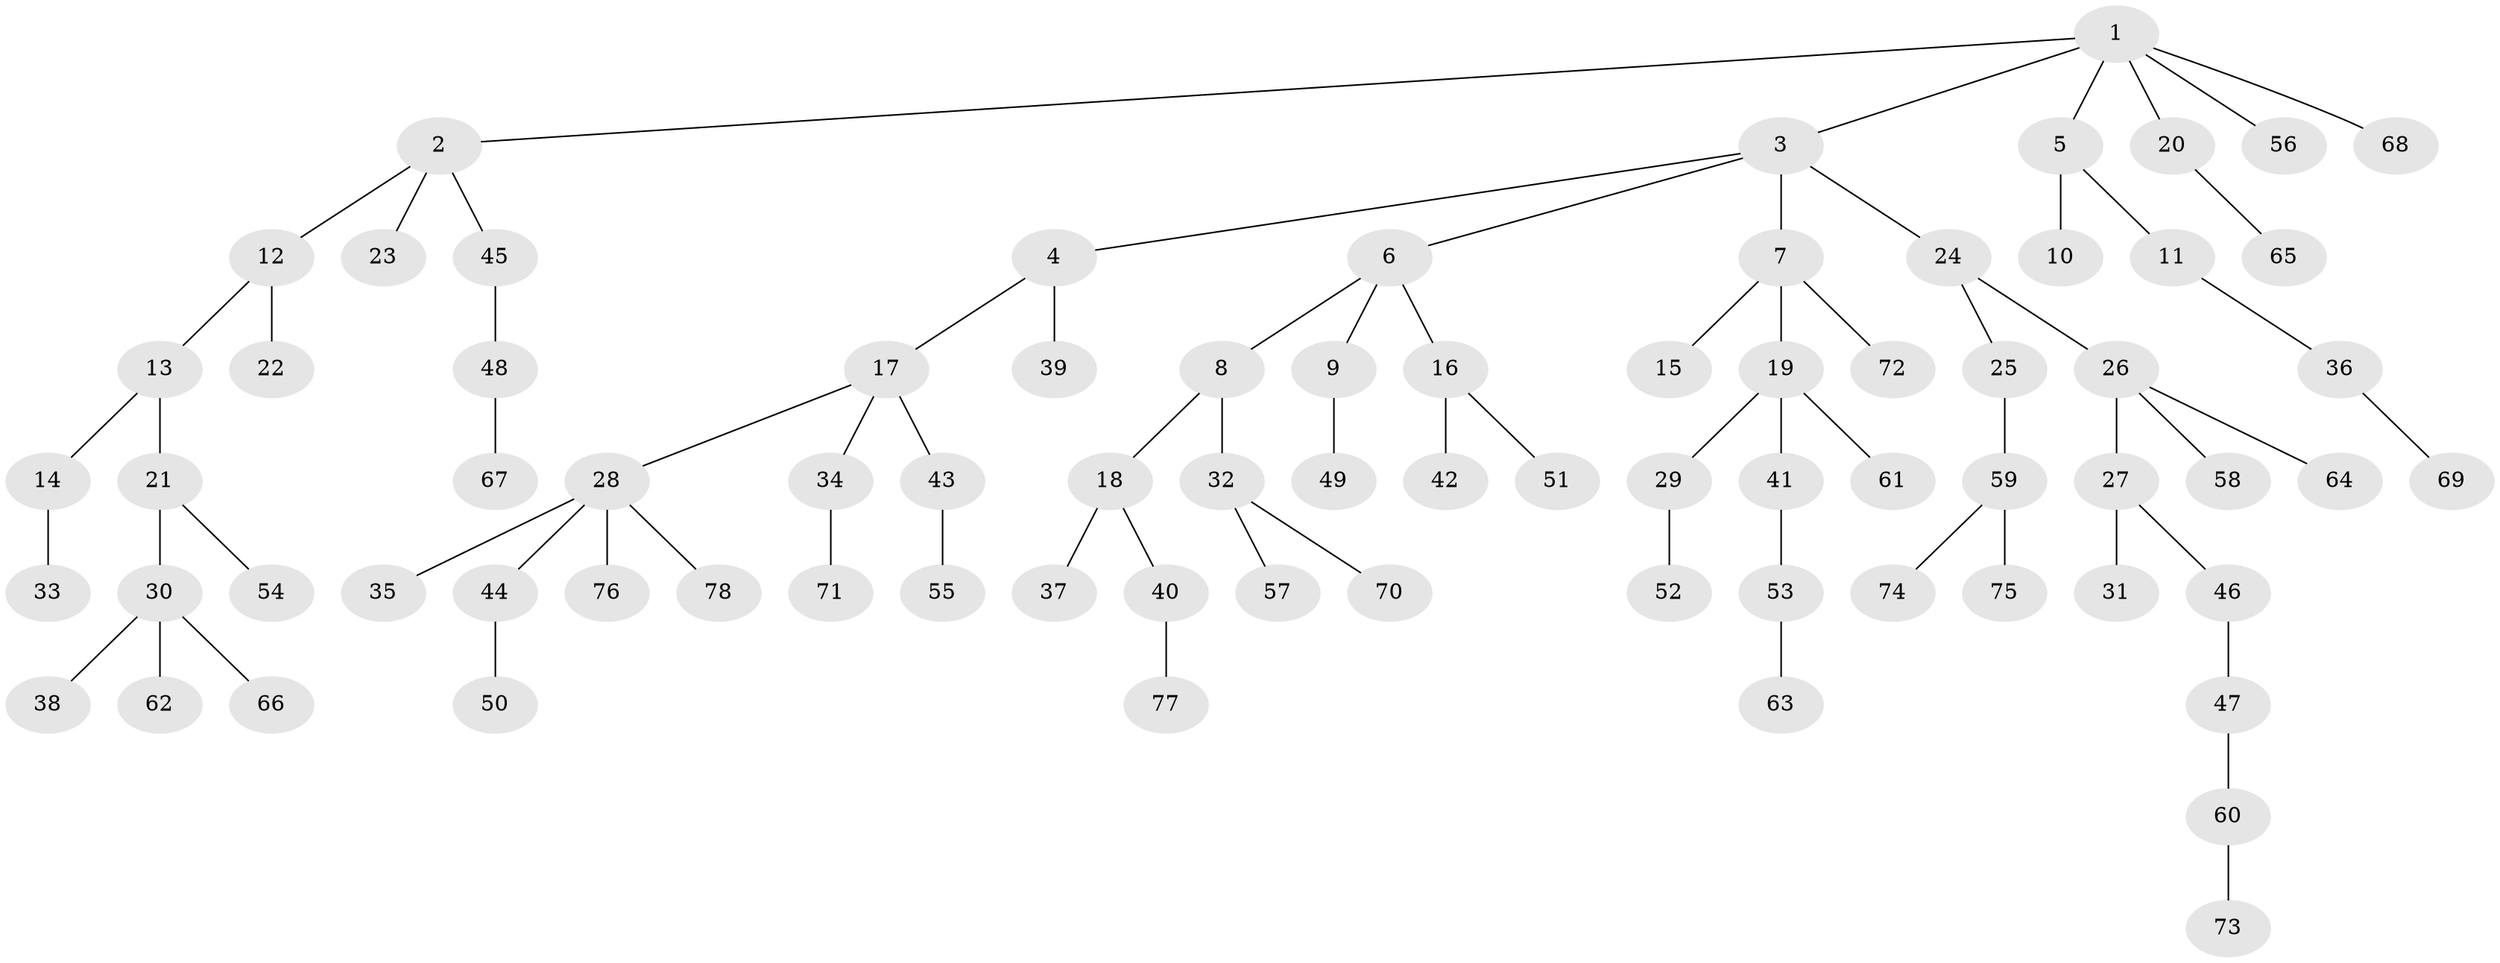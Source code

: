 // coarse degree distribution, {5: 0.0425531914893617, 3: 0.14893617021276595, 2: 0.2978723404255319, 4: 0.06382978723404255, 1: 0.44680851063829785}
// Generated by graph-tools (version 1.1) at 2025/51/03/04/25 22:51:35]
// undirected, 78 vertices, 77 edges
graph export_dot {
  node [color=gray90,style=filled];
  1;
  2;
  3;
  4;
  5;
  6;
  7;
  8;
  9;
  10;
  11;
  12;
  13;
  14;
  15;
  16;
  17;
  18;
  19;
  20;
  21;
  22;
  23;
  24;
  25;
  26;
  27;
  28;
  29;
  30;
  31;
  32;
  33;
  34;
  35;
  36;
  37;
  38;
  39;
  40;
  41;
  42;
  43;
  44;
  45;
  46;
  47;
  48;
  49;
  50;
  51;
  52;
  53;
  54;
  55;
  56;
  57;
  58;
  59;
  60;
  61;
  62;
  63;
  64;
  65;
  66;
  67;
  68;
  69;
  70;
  71;
  72;
  73;
  74;
  75;
  76;
  77;
  78;
  1 -- 2;
  1 -- 3;
  1 -- 5;
  1 -- 20;
  1 -- 56;
  1 -- 68;
  2 -- 12;
  2 -- 23;
  2 -- 45;
  3 -- 4;
  3 -- 6;
  3 -- 7;
  3 -- 24;
  4 -- 17;
  4 -- 39;
  5 -- 10;
  5 -- 11;
  6 -- 8;
  6 -- 9;
  6 -- 16;
  7 -- 15;
  7 -- 19;
  7 -- 72;
  8 -- 18;
  8 -- 32;
  9 -- 49;
  11 -- 36;
  12 -- 13;
  12 -- 22;
  13 -- 14;
  13 -- 21;
  14 -- 33;
  16 -- 42;
  16 -- 51;
  17 -- 28;
  17 -- 34;
  17 -- 43;
  18 -- 37;
  18 -- 40;
  19 -- 29;
  19 -- 41;
  19 -- 61;
  20 -- 65;
  21 -- 30;
  21 -- 54;
  24 -- 25;
  24 -- 26;
  25 -- 59;
  26 -- 27;
  26 -- 58;
  26 -- 64;
  27 -- 31;
  27 -- 46;
  28 -- 35;
  28 -- 44;
  28 -- 76;
  28 -- 78;
  29 -- 52;
  30 -- 38;
  30 -- 62;
  30 -- 66;
  32 -- 57;
  32 -- 70;
  34 -- 71;
  36 -- 69;
  40 -- 77;
  41 -- 53;
  43 -- 55;
  44 -- 50;
  45 -- 48;
  46 -- 47;
  47 -- 60;
  48 -- 67;
  53 -- 63;
  59 -- 74;
  59 -- 75;
  60 -- 73;
}

